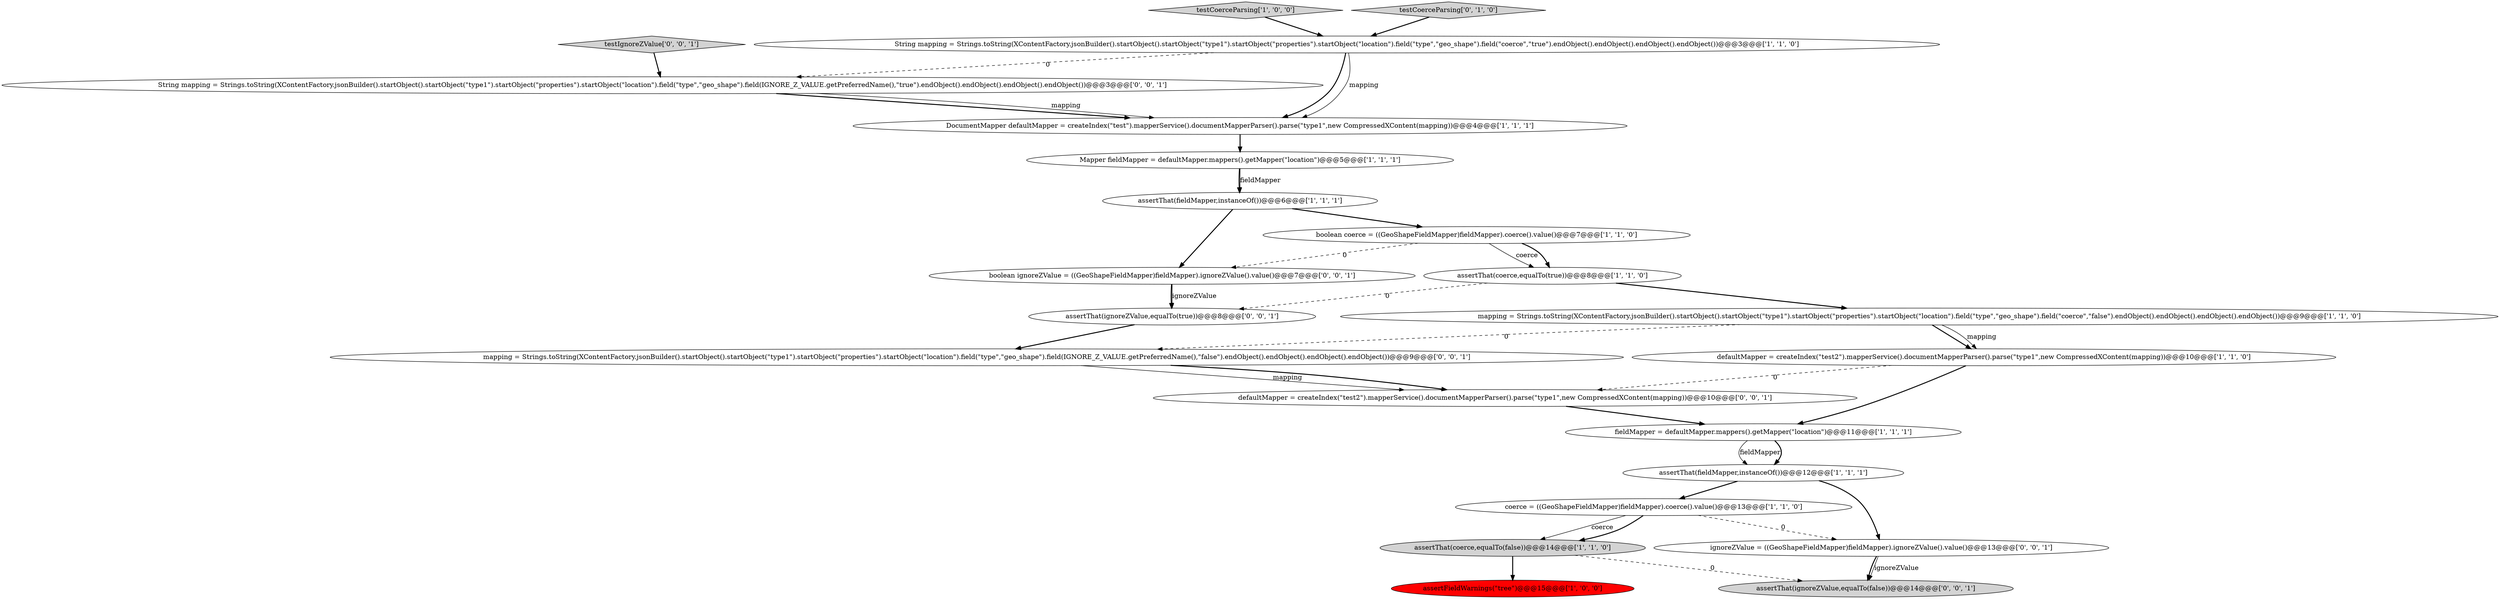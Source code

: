 digraph {
1 [style = filled, label = "Mapper fieldMapper = defaultMapper.mappers().getMapper(\"location\")@@@5@@@['1', '1', '1']", fillcolor = white, shape = ellipse image = "AAA0AAABBB1BBB"];
11 [style = filled, label = "assertThat(fieldMapper,instanceOf())@@@6@@@['1', '1', '1']", fillcolor = white, shape = ellipse image = "AAA0AAABBB1BBB"];
6 [style = filled, label = "assertThat(coerce,equalTo(true))@@@8@@@['1', '1', '0']", fillcolor = white, shape = ellipse image = "AAA0AAABBB1BBB"];
18 [style = filled, label = "boolean ignoreZValue = ((GeoShapeFieldMapper)fieldMapper).ignoreZValue().value()@@@7@@@['0', '0', '1']", fillcolor = white, shape = ellipse image = "AAA0AAABBB3BBB"];
21 [style = filled, label = "testIgnoreZValue['0', '0', '1']", fillcolor = lightgray, shape = diamond image = "AAA0AAABBB3BBB"];
15 [style = filled, label = "assertThat(ignoreZValue,equalTo(true))@@@8@@@['0', '0', '1']", fillcolor = white, shape = ellipse image = "AAA0AAABBB3BBB"];
2 [style = filled, label = "fieldMapper = defaultMapper.mappers().getMapper(\"location\")@@@11@@@['1', '1', '1']", fillcolor = white, shape = ellipse image = "AAA0AAABBB1BBB"];
9 [style = filled, label = "assertFieldWarnings(\"tree\")@@@15@@@['1', '0', '0']", fillcolor = red, shape = ellipse image = "AAA1AAABBB1BBB"];
8 [style = filled, label = "DocumentMapper defaultMapper = createIndex(\"test\").mapperService().documentMapperParser().parse(\"type1\",new CompressedXContent(mapping))@@@4@@@['1', '1', '1']", fillcolor = white, shape = ellipse image = "AAA0AAABBB1BBB"];
7 [style = filled, label = "mapping = Strings.toString(XContentFactory.jsonBuilder().startObject().startObject(\"type1\").startObject(\"properties\").startObject(\"location\").field(\"type\",\"geo_shape\").field(\"coerce\",\"false\").endObject().endObject().endObject().endObject())@@@9@@@['1', '1', '0']", fillcolor = white, shape = ellipse image = "AAA0AAABBB1BBB"];
3 [style = filled, label = "testCoerceParsing['1', '0', '0']", fillcolor = lightgray, shape = diamond image = "AAA0AAABBB1BBB"];
5 [style = filled, label = "boolean coerce = ((GeoShapeFieldMapper)fieldMapper).coerce().value()@@@7@@@['1', '1', '0']", fillcolor = white, shape = ellipse image = "AAA0AAABBB1BBB"];
16 [style = filled, label = "String mapping = Strings.toString(XContentFactory.jsonBuilder().startObject().startObject(\"type1\").startObject(\"properties\").startObject(\"location\").field(\"type\",\"geo_shape\").field(IGNORE_Z_VALUE.getPreferredName(),\"true\").endObject().endObject().endObject().endObject())@@@3@@@['0', '0', '1']", fillcolor = white, shape = ellipse image = "AAA0AAABBB3BBB"];
4 [style = filled, label = "assertThat(coerce,equalTo(false))@@@14@@@['1', '1', '0']", fillcolor = lightgray, shape = ellipse image = "AAA0AAABBB1BBB"];
10 [style = filled, label = "coerce = ((GeoShapeFieldMapper)fieldMapper).coerce().value()@@@13@@@['1', '1', '0']", fillcolor = white, shape = ellipse image = "AAA0AAABBB1BBB"];
22 [style = filled, label = "defaultMapper = createIndex(\"test2\").mapperService().documentMapperParser().parse(\"type1\",new CompressedXContent(mapping))@@@10@@@['0', '0', '1']", fillcolor = white, shape = ellipse image = "AAA0AAABBB3BBB"];
0 [style = filled, label = "String mapping = Strings.toString(XContentFactory.jsonBuilder().startObject().startObject(\"type1\").startObject(\"properties\").startObject(\"location\").field(\"type\",\"geo_shape\").field(\"coerce\",\"true\").endObject().endObject().endObject().endObject())@@@3@@@['1', '1', '0']", fillcolor = white, shape = ellipse image = "AAA0AAABBB1BBB"];
13 [style = filled, label = "defaultMapper = createIndex(\"test2\").mapperService().documentMapperParser().parse(\"type1\",new CompressedXContent(mapping))@@@10@@@['1', '1', '0']", fillcolor = white, shape = ellipse image = "AAA0AAABBB1BBB"];
20 [style = filled, label = "mapping = Strings.toString(XContentFactory.jsonBuilder().startObject().startObject(\"type1\").startObject(\"properties\").startObject(\"location\").field(\"type\",\"geo_shape\").field(IGNORE_Z_VALUE.getPreferredName(),\"false\").endObject().endObject().endObject().endObject())@@@9@@@['0', '0', '1']", fillcolor = white, shape = ellipse image = "AAA0AAABBB3BBB"];
19 [style = filled, label = "ignoreZValue = ((GeoShapeFieldMapper)fieldMapper).ignoreZValue().value()@@@13@@@['0', '0', '1']", fillcolor = white, shape = ellipse image = "AAA0AAABBB3BBB"];
14 [style = filled, label = "testCoerceParsing['0', '1', '0']", fillcolor = lightgray, shape = diamond image = "AAA0AAABBB2BBB"];
17 [style = filled, label = "assertThat(ignoreZValue,equalTo(false))@@@14@@@['0', '0', '1']", fillcolor = lightgray, shape = ellipse image = "AAA0AAABBB3BBB"];
12 [style = filled, label = "assertThat(fieldMapper,instanceOf())@@@12@@@['1', '1', '1']", fillcolor = white, shape = ellipse image = "AAA0AAABBB1BBB"];
7->13 [style = bold, label=""];
5->6 [style = solid, label="coerce"];
4->9 [style = bold, label=""];
22->2 [style = bold, label=""];
20->22 [style = solid, label="mapping"];
16->8 [style = bold, label=""];
4->17 [style = dashed, label="0"];
10->19 [style = dashed, label="0"];
10->4 [style = solid, label="coerce"];
18->15 [style = bold, label=""];
0->16 [style = dashed, label="0"];
7->20 [style = dashed, label="0"];
19->17 [style = bold, label=""];
2->12 [style = solid, label="fieldMapper"];
5->18 [style = dashed, label="0"];
11->18 [style = bold, label=""];
2->12 [style = bold, label=""];
3->0 [style = bold, label=""];
1->11 [style = bold, label=""];
20->22 [style = bold, label=""];
8->1 [style = bold, label=""];
11->5 [style = bold, label=""];
12->10 [style = bold, label=""];
16->8 [style = solid, label="mapping"];
5->6 [style = bold, label=""];
14->0 [style = bold, label=""];
7->13 [style = solid, label="mapping"];
18->15 [style = solid, label="ignoreZValue"];
6->15 [style = dashed, label="0"];
15->20 [style = bold, label=""];
0->8 [style = bold, label=""];
10->4 [style = bold, label=""];
21->16 [style = bold, label=""];
0->8 [style = solid, label="mapping"];
19->17 [style = solid, label="ignoreZValue"];
6->7 [style = bold, label=""];
12->19 [style = bold, label=""];
13->22 [style = dashed, label="0"];
1->11 [style = solid, label="fieldMapper"];
13->2 [style = bold, label=""];
}
